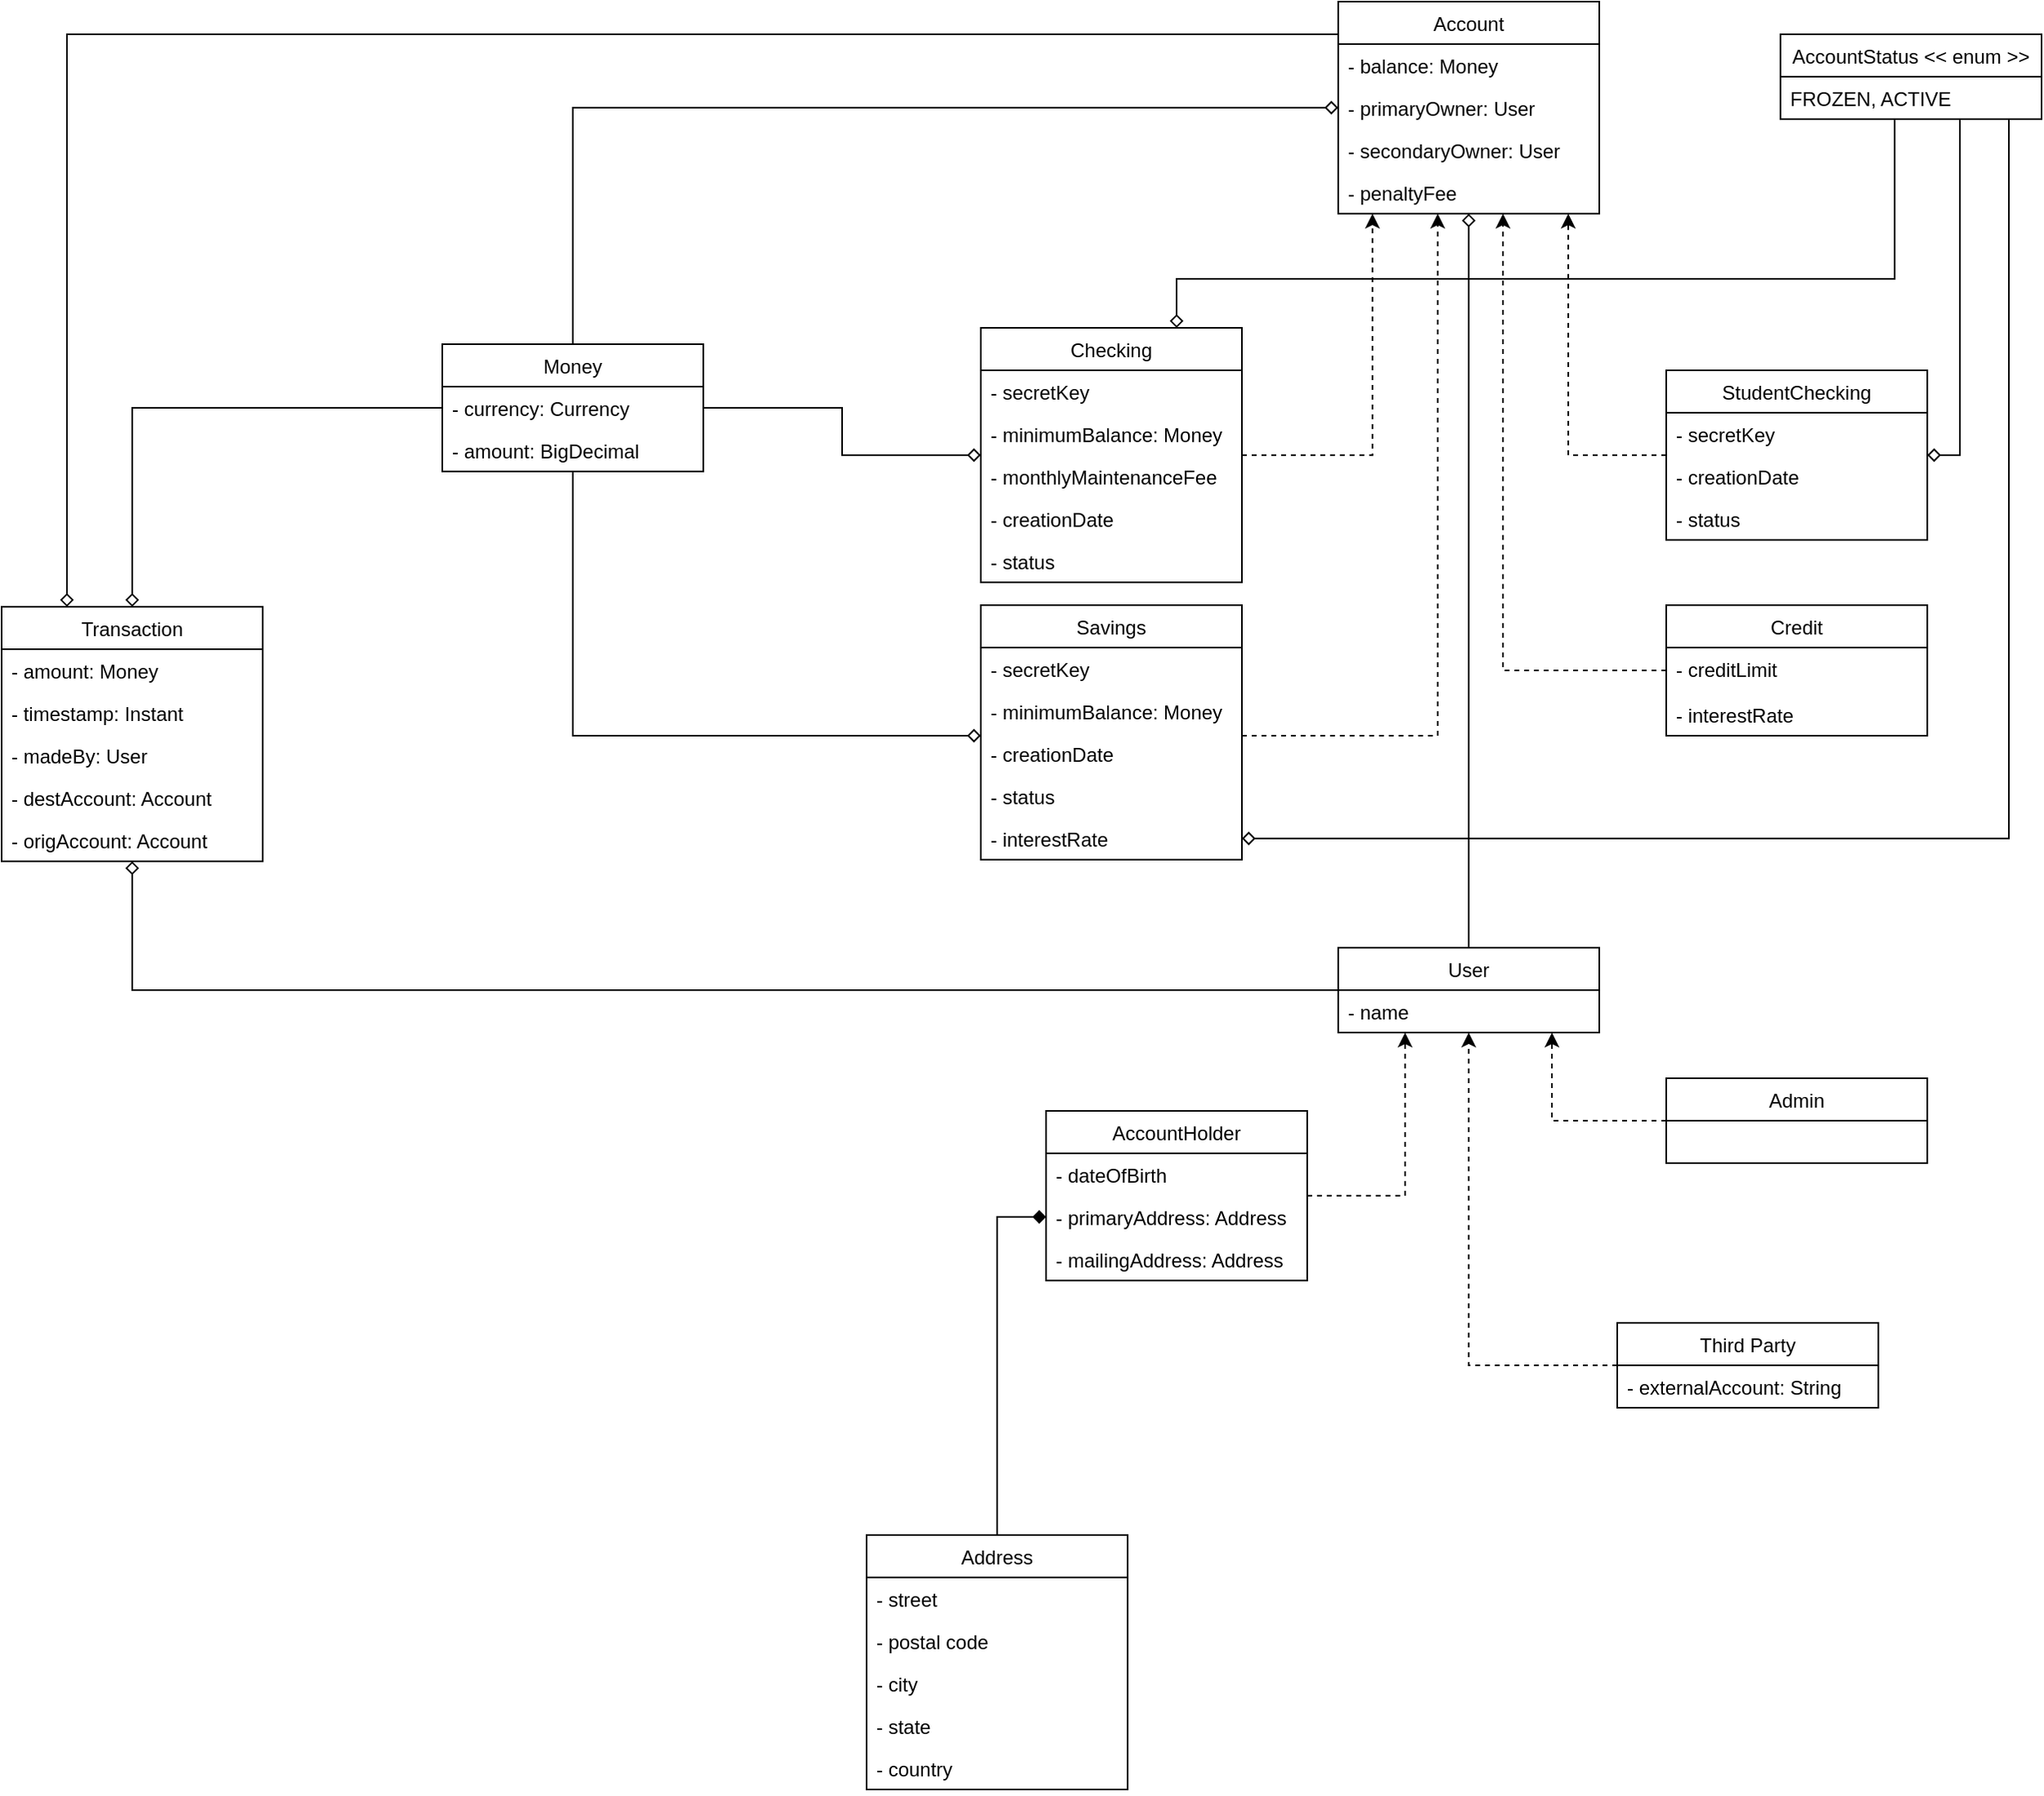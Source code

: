 <mxfile version="20.2.8" type="device"><diagram id="Sgf1eEQoOjnaAbqmSDl3" name="Página-1"><mxGraphModel dx="2626" dy="1212" grid="1" gridSize="10" guides="1" tooltips="1" connect="1" arrows="1" fold="1" page="1" pageScale="1" pageWidth="827" pageHeight="1169" math="0" shadow="0"><root><mxCell id="0"/><mxCell id="1" parent="0"/><mxCell id="IOCd3JjTxtFxD8QaHJHm-75" style="edgeStyle=orthogonalEdgeStyle;rounded=0;orthogonalLoop=1;jettySize=auto;html=1;dashed=1;" edge="1" parent="1" source="IOCd3JjTxtFxD8QaHJHm-8" target="IOCd3JjTxtFxD8QaHJHm-67"><mxGeometry relative="1" as="geometry"><Array as="points"><mxPoint x="320" y="308"/></Array></mxGeometry></mxCell><mxCell id="IOCd3JjTxtFxD8QaHJHm-8" value="Checking" style="swimlane;fontStyle=0;childLayout=stackLayout;horizontal=1;startSize=26;fillColor=none;horizontalStack=0;resizeParent=1;resizeParentMax=0;resizeLast=0;collapsible=1;marginBottom=0;" vertex="1" parent="1"><mxGeometry x="80" y="230" width="160" height="156" as="geometry"/></mxCell><mxCell id="IOCd3JjTxtFxD8QaHJHm-10" value="- secretKey" style="text;strokeColor=none;fillColor=none;align=left;verticalAlign=top;spacingLeft=4;spacingRight=4;overflow=hidden;rotatable=0;points=[[0,0.5],[1,0.5]];portConstraint=eastwest;" vertex="1" parent="IOCd3JjTxtFxD8QaHJHm-8"><mxGeometry y="26" width="160" height="26" as="geometry"/></mxCell><mxCell id="IOCd3JjTxtFxD8QaHJHm-25" value="- minimumBalance: Money" style="text;strokeColor=none;fillColor=none;align=left;verticalAlign=top;spacingLeft=4;spacingRight=4;overflow=hidden;rotatable=0;points=[[0,0.5],[1,0.5]];portConstraint=eastwest;" vertex="1" parent="IOCd3JjTxtFxD8QaHJHm-8"><mxGeometry y="52" width="160" height="26" as="geometry"/></mxCell><mxCell id="IOCd3JjTxtFxD8QaHJHm-27" value="- monthlyMaintenanceFee" style="text;strokeColor=none;fillColor=none;align=left;verticalAlign=top;spacingLeft=4;spacingRight=4;overflow=hidden;rotatable=0;points=[[0,0.5],[1,0.5]];portConstraint=eastwest;" vertex="1" parent="IOCd3JjTxtFxD8QaHJHm-8"><mxGeometry y="78" width="160" height="26" as="geometry"/></mxCell><mxCell id="IOCd3JjTxtFxD8QaHJHm-28" value="- creationDate" style="text;strokeColor=none;fillColor=none;align=left;verticalAlign=top;spacingLeft=4;spacingRight=4;overflow=hidden;rotatable=0;points=[[0,0.5],[1,0.5]];portConstraint=eastwest;" vertex="1" parent="IOCd3JjTxtFxD8QaHJHm-8"><mxGeometry y="104" width="160" height="26" as="geometry"/></mxCell><mxCell id="IOCd3JjTxtFxD8QaHJHm-29" value="- status" style="text;strokeColor=none;fillColor=none;align=left;verticalAlign=top;spacingLeft=4;spacingRight=4;overflow=hidden;rotatable=0;points=[[0,0.5],[1,0.5]];portConstraint=eastwest;" vertex="1" parent="IOCd3JjTxtFxD8QaHJHm-8"><mxGeometry y="130" width="160" height="26" as="geometry"/></mxCell><mxCell id="IOCd3JjTxtFxD8QaHJHm-78" style="edgeStyle=orthogonalEdgeStyle;rounded=0;orthogonalLoop=1;jettySize=auto;html=1;dashed=1;" edge="1" parent="1" source="IOCd3JjTxtFxD8QaHJHm-30" target="IOCd3JjTxtFxD8QaHJHm-67"><mxGeometry relative="1" as="geometry"><Array as="points"><mxPoint x="440" y="308"/></Array></mxGeometry></mxCell><mxCell id="IOCd3JjTxtFxD8QaHJHm-30" value="StudentChecking" style="swimlane;fontStyle=0;childLayout=stackLayout;horizontal=1;startSize=26;fillColor=none;horizontalStack=0;resizeParent=1;resizeParentMax=0;resizeLast=0;collapsible=1;marginBottom=0;" vertex="1" parent="1"><mxGeometry x="500" y="256" width="160" height="104" as="geometry"/></mxCell><mxCell id="IOCd3JjTxtFxD8QaHJHm-32" value="- secretKey" style="text;strokeColor=none;fillColor=none;align=left;verticalAlign=top;spacingLeft=4;spacingRight=4;overflow=hidden;rotatable=0;points=[[0,0.5],[1,0.5]];portConstraint=eastwest;" vertex="1" parent="IOCd3JjTxtFxD8QaHJHm-30"><mxGeometry y="26" width="160" height="26" as="geometry"/></mxCell><mxCell id="IOCd3JjTxtFxD8QaHJHm-38" value="- creationDate" style="text;strokeColor=none;fillColor=none;align=left;verticalAlign=top;spacingLeft=4;spacingRight=4;overflow=hidden;rotatable=0;points=[[0,0.5],[1,0.5]];portConstraint=eastwest;" vertex="1" parent="IOCd3JjTxtFxD8QaHJHm-30"><mxGeometry y="52" width="160" height="26" as="geometry"/></mxCell><mxCell id="IOCd3JjTxtFxD8QaHJHm-39" value="- status" style="text;strokeColor=none;fillColor=none;align=left;verticalAlign=top;spacingLeft=4;spacingRight=4;overflow=hidden;rotatable=0;points=[[0,0.5],[1,0.5]];portConstraint=eastwest;" vertex="1" parent="IOCd3JjTxtFxD8QaHJHm-30"><mxGeometry y="78" width="160" height="26" as="geometry"/></mxCell><mxCell id="IOCd3JjTxtFxD8QaHJHm-76" style="edgeStyle=orthogonalEdgeStyle;rounded=0;orthogonalLoop=1;jettySize=auto;html=1;dashed=1;" edge="1" parent="1" source="IOCd3JjTxtFxD8QaHJHm-48" target="IOCd3JjTxtFxD8QaHJHm-67"><mxGeometry relative="1" as="geometry"><Array as="points"><mxPoint x="360" y="480"/></Array></mxGeometry></mxCell><mxCell id="IOCd3JjTxtFxD8QaHJHm-48" value="Savings" style="swimlane;fontStyle=0;childLayout=stackLayout;horizontal=1;startSize=26;fillColor=none;horizontalStack=0;resizeParent=1;resizeParentMax=0;resizeLast=0;collapsible=1;marginBottom=0;" vertex="1" parent="1"><mxGeometry x="80" y="400" width="160" height="156" as="geometry"/></mxCell><mxCell id="IOCd3JjTxtFxD8QaHJHm-50" value="- secretKey" style="text;strokeColor=none;fillColor=none;align=left;verticalAlign=top;spacingLeft=4;spacingRight=4;overflow=hidden;rotatable=0;points=[[0,0.5],[1,0.5]];portConstraint=eastwest;" vertex="1" parent="IOCd3JjTxtFxD8QaHJHm-48"><mxGeometry y="26" width="160" height="26" as="geometry"/></mxCell><mxCell id="IOCd3JjTxtFxD8QaHJHm-53" value="- minimumBalance: Money" style="text;strokeColor=none;fillColor=none;align=left;verticalAlign=top;spacingLeft=4;spacingRight=4;overflow=hidden;rotatable=0;points=[[0,0.5],[1,0.5]];portConstraint=eastwest;" vertex="1" parent="IOCd3JjTxtFxD8QaHJHm-48"><mxGeometry y="52" width="160" height="26" as="geometry"/></mxCell><mxCell id="IOCd3JjTxtFxD8QaHJHm-56" value="- creationDate" style="text;strokeColor=none;fillColor=none;align=left;verticalAlign=top;spacingLeft=4;spacingRight=4;overflow=hidden;rotatable=0;points=[[0,0.5],[1,0.5]];portConstraint=eastwest;" vertex="1" parent="IOCd3JjTxtFxD8QaHJHm-48"><mxGeometry y="78" width="160" height="26" as="geometry"/></mxCell><mxCell id="IOCd3JjTxtFxD8QaHJHm-57" value="- status" style="text;strokeColor=none;fillColor=none;align=left;verticalAlign=top;spacingLeft=4;spacingRight=4;overflow=hidden;rotatable=0;points=[[0,0.5],[1,0.5]];portConstraint=eastwest;" vertex="1" parent="IOCd3JjTxtFxD8QaHJHm-48"><mxGeometry y="104" width="160" height="26" as="geometry"/></mxCell><mxCell id="IOCd3JjTxtFxD8QaHJHm-58" value="- interestRate" style="text;strokeColor=none;fillColor=none;align=left;verticalAlign=top;spacingLeft=4;spacingRight=4;overflow=hidden;rotatable=0;points=[[0,0.5],[1,0.5]];portConstraint=eastwest;" vertex="1" parent="IOCd3JjTxtFxD8QaHJHm-48"><mxGeometry y="130" width="160" height="26" as="geometry"/></mxCell><mxCell id="IOCd3JjTxtFxD8QaHJHm-77" style="edgeStyle=orthogonalEdgeStyle;rounded=0;orthogonalLoop=1;jettySize=auto;html=1;dashed=1;" edge="1" parent="1" source="IOCd3JjTxtFxD8QaHJHm-59" target="IOCd3JjTxtFxD8QaHJHm-67"><mxGeometry relative="1" as="geometry"><Array as="points"><mxPoint x="400" y="440"/></Array></mxGeometry></mxCell><mxCell id="IOCd3JjTxtFxD8QaHJHm-59" value="Credit" style="swimlane;fontStyle=0;childLayout=stackLayout;horizontal=1;startSize=26;fillColor=none;horizontalStack=0;resizeParent=1;resizeParentMax=0;resizeLast=0;collapsible=1;marginBottom=0;" vertex="1" parent="1"><mxGeometry x="500" y="400" width="160" height="80" as="geometry"/></mxCell><mxCell id="IOCd3JjTxtFxD8QaHJHm-65" value="- creditLimit" style="text;strokeColor=none;fillColor=none;align=left;verticalAlign=top;spacingLeft=4;spacingRight=4;overflow=hidden;rotatable=0;points=[[0,0.5],[1,0.5]];portConstraint=eastwest;" vertex="1" parent="IOCd3JjTxtFxD8QaHJHm-59"><mxGeometry y="26" width="160" height="28" as="geometry"/></mxCell><mxCell id="IOCd3JjTxtFxD8QaHJHm-66" value="- interestRate" style="text;strokeColor=none;fillColor=none;align=left;verticalAlign=top;spacingLeft=4;spacingRight=4;overflow=hidden;rotatable=0;points=[[0,0.5],[1,0.5]];portConstraint=eastwest;" vertex="1" parent="IOCd3JjTxtFxD8QaHJHm-59"><mxGeometry y="54" width="160" height="26" as="geometry"/></mxCell><mxCell id="IOCd3JjTxtFxD8QaHJHm-125" style="edgeStyle=orthogonalEdgeStyle;rounded=0;orthogonalLoop=1;jettySize=auto;html=1;entryX=0.25;entryY=0;entryDx=0;entryDy=0;endArrow=diamond;endFill=0;" edge="1" parent="1" source="IOCd3JjTxtFxD8QaHJHm-67" target="IOCd3JjTxtFxD8QaHJHm-116"><mxGeometry relative="1" as="geometry"><Array as="points"><mxPoint x="-480" y="50"/></Array></mxGeometry></mxCell><mxCell id="IOCd3JjTxtFxD8QaHJHm-67" value="Account" style="swimlane;fontStyle=0;childLayout=stackLayout;horizontal=1;startSize=26;fillColor=none;horizontalStack=0;resizeParent=1;resizeParentMax=0;resizeLast=0;collapsible=1;marginBottom=0;" vertex="1" parent="1"><mxGeometry x="299" y="30" width="160" height="130" as="geometry"/></mxCell><mxCell id="IOCd3JjTxtFxD8QaHJHm-68" value="- balance: Money" style="text;strokeColor=none;fillColor=none;align=left;verticalAlign=top;spacingLeft=4;spacingRight=4;overflow=hidden;rotatable=0;points=[[0,0.5],[1,0.5]];portConstraint=eastwest;" vertex="1" parent="IOCd3JjTxtFxD8QaHJHm-67"><mxGeometry y="26" width="160" height="26" as="geometry"/></mxCell><mxCell id="IOCd3JjTxtFxD8QaHJHm-69" value="- primaryOwner: User" style="text;strokeColor=none;fillColor=none;align=left;verticalAlign=top;spacingLeft=4;spacingRight=4;overflow=hidden;rotatable=0;points=[[0,0.5],[1,0.5]];portConstraint=eastwest;" vertex="1" parent="IOCd3JjTxtFxD8QaHJHm-67"><mxGeometry y="52" width="160" height="26" as="geometry"/></mxCell><mxCell id="IOCd3JjTxtFxD8QaHJHm-70" value="- secondaryOwner: User" style="text;strokeColor=none;fillColor=none;align=left;verticalAlign=top;spacingLeft=4;spacingRight=4;overflow=hidden;rotatable=0;points=[[0,0.5],[1,0.5]];portConstraint=eastwest;" vertex="1" parent="IOCd3JjTxtFxD8QaHJHm-67"><mxGeometry y="78" width="160" height="26" as="geometry"/></mxCell><mxCell id="IOCd3JjTxtFxD8QaHJHm-73" value="- penaltyFee" style="text;strokeColor=none;fillColor=none;align=left;verticalAlign=top;spacingLeft=4;spacingRight=4;overflow=hidden;rotatable=0;points=[[0,0.5],[1,0.5]];portConstraint=eastwest;" vertex="1" parent="IOCd3JjTxtFxD8QaHJHm-67"><mxGeometry y="104" width="160" height="26" as="geometry"/></mxCell><mxCell id="IOCd3JjTxtFxD8QaHJHm-107" style="edgeStyle=orthogonalEdgeStyle;rounded=0;orthogonalLoop=1;jettySize=auto;html=1;endArrow=diamond;endFill=0;" edge="1" parent="1" source="IOCd3JjTxtFxD8QaHJHm-79" target="IOCd3JjTxtFxD8QaHJHm-67"><mxGeometry relative="1" as="geometry"/></mxCell><mxCell id="IOCd3JjTxtFxD8QaHJHm-140" style="edgeStyle=orthogonalEdgeStyle;rounded=0;orthogonalLoop=1;jettySize=auto;html=1;endArrow=diamond;endFill=0;" edge="1" parent="1" source="IOCd3JjTxtFxD8QaHJHm-79" target="IOCd3JjTxtFxD8QaHJHm-116"><mxGeometry relative="1" as="geometry"/></mxCell><mxCell id="IOCd3JjTxtFxD8QaHJHm-79" value="User" style="swimlane;fontStyle=0;childLayout=stackLayout;horizontal=1;startSize=26;fillColor=none;horizontalStack=0;resizeParent=1;resizeParentMax=0;resizeLast=0;collapsible=1;marginBottom=0;" vertex="1" parent="1"><mxGeometry x="299" y="610" width="160" height="52" as="geometry"/></mxCell><mxCell id="IOCd3JjTxtFxD8QaHJHm-87" value="- name" style="text;strokeColor=none;fillColor=none;align=left;verticalAlign=top;spacingLeft=4;spacingRight=4;overflow=hidden;rotatable=0;points=[[0,0.5],[1,0.5]];portConstraint=eastwest;" vertex="1" parent="IOCd3JjTxtFxD8QaHJHm-79"><mxGeometry y="26" width="160" height="26" as="geometry"/></mxCell><mxCell id="IOCd3JjTxtFxD8QaHJHm-96" style="edgeStyle=orthogonalEdgeStyle;rounded=0;orthogonalLoop=1;jettySize=auto;html=1;endArrow=classic;endFill=1;dashed=1;" edge="1" parent="1" source="IOCd3JjTxtFxD8QaHJHm-88" target="IOCd3JjTxtFxD8QaHJHm-79"><mxGeometry relative="1" as="geometry"><Array as="points"><mxPoint x="340" y="762"/></Array></mxGeometry></mxCell><mxCell id="IOCd3JjTxtFxD8QaHJHm-88" value="AccountHolder" style="swimlane;fontStyle=0;childLayout=stackLayout;horizontal=1;startSize=26;fillColor=none;horizontalStack=0;resizeParent=1;resizeParentMax=0;resizeLast=0;collapsible=1;marginBottom=0;" vertex="1" parent="1"><mxGeometry x="120" y="710" width="160" height="104" as="geometry"/></mxCell><mxCell id="IOCd3JjTxtFxD8QaHJHm-89" value="- dateOfBirth" style="text;strokeColor=none;fillColor=none;align=left;verticalAlign=top;spacingLeft=4;spacingRight=4;overflow=hidden;rotatable=0;points=[[0,0.5],[1,0.5]];portConstraint=eastwest;" vertex="1" parent="IOCd3JjTxtFxD8QaHJHm-88"><mxGeometry y="26" width="160" height="26" as="geometry"/></mxCell><mxCell id="IOCd3JjTxtFxD8QaHJHm-90" value="- primaryAddress: Address" style="text;strokeColor=none;fillColor=none;align=left;verticalAlign=top;spacingLeft=4;spacingRight=4;overflow=hidden;rotatable=0;points=[[0,0.5],[1,0.5]];portConstraint=eastwest;" vertex="1" parent="IOCd3JjTxtFxD8QaHJHm-88"><mxGeometry y="52" width="160" height="26" as="geometry"/></mxCell><mxCell id="IOCd3JjTxtFxD8QaHJHm-91" value="- mailingAddress: Address" style="text;strokeColor=none;fillColor=none;align=left;verticalAlign=top;spacingLeft=4;spacingRight=4;overflow=hidden;rotatable=0;points=[[0,0.5],[1,0.5]];portConstraint=eastwest;" vertex="1" parent="IOCd3JjTxtFxD8QaHJHm-88"><mxGeometry y="78" width="160" height="26" as="geometry"/></mxCell><mxCell id="IOCd3JjTxtFxD8QaHJHm-94" style="edgeStyle=orthogonalEdgeStyle;rounded=0;orthogonalLoop=1;jettySize=auto;html=1;entryX=0;entryY=0.5;entryDx=0;entryDy=0;endArrow=diamond;endFill=1;" edge="1" parent="1" source="IOCd3JjTxtFxD8QaHJHm-92" target="IOCd3JjTxtFxD8QaHJHm-90"><mxGeometry relative="1" as="geometry"/></mxCell><mxCell id="IOCd3JjTxtFxD8QaHJHm-92" value="Address" style="swimlane;fontStyle=0;childLayout=stackLayout;horizontal=1;startSize=26;fillColor=none;horizontalStack=0;resizeParent=1;resizeParentMax=0;resizeLast=0;collapsible=1;marginBottom=0;" vertex="1" parent="1"><mxGeometry x="10" y="970" width="160" height="156" as="geometry"/></mxCell><mxCell id="IOCd3JjTxtFxD8QaHJHm-93" value="- street" style="text;strokeColor=none;fillColor=none;align=left;verticalAlign=top;spacingLeft=4;spacingRight=4;overflow=hidden;rotatable=0;points=[[0,0.5],[1,0.5]];portConstraint=eastwest;" vertex="1" parent="IOCd3JjTxtFxD8QaHJHm-92"><mxGeometry y="26" width="160" height="26" as="geometry"/></mxCell><mxCell id="IOCd3JjTxtFxD8QaHJHm-103" value="- postal code" style="text;strokeColor=none;fillColor=none;align=left;verticalAlign=top;spacingLeft=4;spacingRight=4;overflow=hidden;rotatable=0;points=[[0,0.5],[1,0.5]];portConstraint=eastwest;" vertex="1" parent="IOCd3JjTxtFxD8QaHJHm-92"><mxGeometry y="52" width="160" height="26" as="geometry"/></mxCell><mxCell id="IOCd3JjTxtFxD8QaHJHm-104" value="- city" style="text;strokeColor=none;fillColor=none;align=left;verticalAlign=top;spacingLeft=4;spacingRight=4;overflow=hidden;rotatable=0;points=[[0,0.5],[1,0.5]];portConstraint=eastwest;" vertex="1" parent="IOCd3JjTxtFxD8QaHJHm-92"><mxGeometry y="78" width="160" height="26" as="geometry"/></mxCell><mxCell id="IOCd3JjTxtFxD8QaHJHm-105" value="- state" style="text;strokeColor=none;fillColor=none;align=left;verticalAlign=top;spacingLeft=4;spacingRight=4;overflow=hidden;rotatable=0;points=[[0,0.5],[1,0.5]];portConstraint=eastwest;" vertex="1" parent="IOCd3JjTxtFxD8QaHJHm-92"><mxGeometry y="104" width="160" height="26" as="geometry"/></mxCell><mxCell id="IOCd3JjTxtFxD8QaHJHm-106" value="- country" style="text;strokeColor=none;fillColor=none;align=left;verticalAlign=top;spacingLeft=4;spacingRight=4;overflow=hidden;rotatable=0;points=[[0,0.5],[1,0.5]];portConstraint=eastwest;" vertex="1" parent="IOCd3JjTxtFxD8QaHJHm-92"><mxGeometry y="130" width="160" height="26" as="geometry"/></mxCell><mxCell id="IOCd3JjTxtFxD8QaHJHm-99" style="edgeStyle=orthogonalEdgeStyle;rounded=0;orthogonalLoop=1;jettySize=auto;html=1;dashed=1;endArrow=classic;endFill=1;" edge="1" parent="1" source="IOCd3JjTxtFxD8QaHJHm-97" target="IOCd3JjTxtFxD8QaHJHm-79"><mxGeometry relative="1" as="geometry"><Array as="points"><mxPoint x="430" y="716"/></Array></mxGeometry></mxCell><mxCell id="IOCd3JjTxtFxD8QaHJHm-97" value="Admin" style="swimlane;fontStyle=0;childLayout=stackLayout;horizontal=1;startSize=26;fillColor=none;horizontalStack=0;resizeParent=1;resizeParentMax=0;resizeLast=0;collapsible=1;marginBottom=0;" vertex="1" parent="1"><mxGeometry x="500" y="690" width="160" height="52" as="geometry"/></mxCell><mxCell id="IOCd3JjTxtFxD8QaHJHm-101" style="edgeStyle=orthogonalEdgeStyle;rounded=0;orthogonalLoop=1;jettySize=auto;html=1;dashed=1;endArrow=classic;endFill=1;" edge="1" parent="1" source="IOCd3JjTxtFxD8QaHJHm-100" target="IOCd3JjTxtFxD8QaHJHm-79"><mxGeometry relative="1" as="geometry"/></mxCell><mxCell id="IOCd3JjTxtFxD8QaHJHm-100" value="Third Party" style="swimlane;fontStyle=0;childLayout=stackLayout;horizontal=1;startSize=26;fillColor=none;horizontalStack=0;resizeParent=1;resizeParentMax=0;resizeLast=0;collapsible=1;marginBottom=0;" vertex="1" parent="1"><mxGeometry x="470" y="840" width="160" height="52" as="geometry"/></mxCell><mxCell id="IOCd3JjTxtFxD8QaHJHm-102" value="- externalAccount: String" style="text;strokeColor=none;fillColor=none;align=left;verticalAlign=top;spacingLeft=4;spacingRight=4;overflow=hidden;rotatable=0;points=[[0,0.5],[1,0.5]];portConstraint=eastwest;" vertex="1" parent="IOCd3JjTxtFxD8QaHJHm-100"><mxGeometry y="26" width="160" height="26" as="geometry"/></mxCell><mxCell id="IOCd3JjTxtFxD8QaHJHm-113" style="edgeStyle=orthogonalEdgeStyle;rounded=0;orthogonalLoop=1;jettySize=auto;html=1;endArrow=diamond;endFill=0;" edge="1" parent="1" source="IOCd3JjTxtFxD8QaHJHm-108" target="IOCd3JjTxtFxD8QaHJHm-8"><mxGeometry relative="1" as="geometry"/></mxCell><mxCell id="IOCd3JjTxtFxD8QaHJHm-114" style="edgeStyle=orthogonalEdgeStyle;rounded=0;orthogonalLoop=1;jettySize=auto;html=1;endArrow=diamond;endFill=0;" edge="1" parent="1" source="IOCd3JjTxtFxD8QaHJHm-108" target="IOCd3JjTxtFxD8QaHJHm-48"><mxGeometry relative="1" as="geometry"><Array as="points"><mxPoint x="-170" y="480"/></Array></mxGeometry></mxCell><mxCell id="IOCd3JjTxtFxD8QaHJHm-115" style="edgeStyle=orthogonalEdgeStyle;rounded=0;orthogonalLoop=1;jettySize=auto;html=1;endArrow=diamond;endFill=0;" edge="1" parent="1" source="IOCd3JjTxtFxD8QaHJHm-108" target="IOCd3JjTxtFxD8QaHJHm-67"><mxGeometry relative="1" as="geometry"><Array as="points"><mxPoint x="-170" y="95"/></Array></mxGeometry></mxCell><mxCell id="IOCd3JjTxtFxD8QaHJHm-124" style="edgeStyle=orthogonalEdgeStyle;rounded=0;orthogonalLoop=1;jettySize=auto;html=1;entryX=0.5;entryY=0;entryDx=0;entryDy=0;endArrow=diamond;endFill=0;" edge="1" parent="1" source="IOCd3JjTxtFxD8QaHJHm-108" target="IOCd3JjTxtFxD8QaHJHm-116"><mxGeometry relative="1" as="geometry"/></mxCell><mxCell id="IOCd3JjTxtFxD8QaHJHm-108" value="Money" style="swimlane;fontStyle=0;childLayout=stackLayout;horizontal=1;startSize=26;fillColor=none;horizontalStack=0;resizeParent=1;resizeParentMax=0;resizeLast=0;collapsible=1;marginBottom=0;" vertex="1" parent="1"><mxGeometry x="-250" y="240" width="160" height="78" as="geometry"/></mxCell><mxCell id="IOCd3JjTxtFxD8QaHJHm-109" value="- currency: Currency" style="text;strokeColor=none;fillColor=none;align=left;verticalAlign=top;spacingLeft=4;spacingRight=4;overflow=hidden;rotatable=0;points=[[0,0.5],[1,0.5]];portConstraint=eastwest;" vertex="1" parent="IOCd3JjTxtFxD8QaHJHm-108"><mxGeometry y="26" width="160" height="26" as="geometry"/></mxCell><mxCell id="IOCd3JjTxtFxD8QaHJHm-110" value="- amount: BigDecimal" style="text;strokeColor=none;fillColor=none;align=left;verticalAlign=top;spacingLeft=4;spacingRight=4;overflow=hidden;rotatable=0;points=[[0,0.5],[1,0.5]];portConstraint=eastwest;" vertex="1" parent="IOCd3JjTxtFxD8QaHJHm-108"><mxGeometry y="52" width="160" height="26" as="geometry"/></mxCell><mxCell id="IOCd3JjTxtFxD8QaHJHm-116" value="Transaction" style="swimlane;fontStyle=0;childLayout=stackLayout;horizontal=1;startSize=26;fillColor=none;horizontalStack=0;resizeParent=1;resizeParentMax=0;resizeLast=0;collapsible=1;marginBottom=0;" vertex="1" parent="1"><mxGeometry x="-520" y="401" width="160" height="156" as="geometry"/></mxCell><mxCell id="IOCd3JjTxtFxD8QaHJHm-117" value="- amount: Money" style="text;strokeColor=none;fillColor=none;align=left;verticalAlign=top;spacingLeft=4;spacingRight=4;overflow=hidden;rotatable=0;points=[[0,0.5],[1,0.5]];portConstraint=eastwest;" vertex="1" parent="IOCd3JjTxtFxD8QaHJHm-116"><mxGeometry y="26" width="160" height="26" as="geometry"/></mxCell><mxCell id="IOCd3JjTxtFxD8QaHJHm-119" value="- timestamp: Instant" style="text;strokeColor=none;fillColor=none;align=left;verticalAlign=top;spacingLeft=4;spacingRight=4;overflow=hidden;rotatable=0;points=[[0,0.5],[1,0.5]];portConstraint=eastwest;" vertex="1" parent="IOCd3JjTxtFxD8QaHJHm-116"><mxGeometry y="52" width="160" height="26" as="geometry"/></mxCell><mxCell id="IOCd3JjTxtFxD8QaHJHm-120" value="- madeBy: User" style="text;strokeColor=none;fillColor=none;align=left;verticalAlign=top;spacingLeft=4;spacingRight=4;overflow=hidden;rotatable=0;points=[[0,0.5],[1,0.5]];portConstraint=eastwest;" vertex="1" parent="IOCd3JjTxtFxD8QaHJHm-116"><mxGeometry y="78" width="160" height="26" as="geometry"/></mxCell><mxCell id="IOCd3JjTxtFxD8QaHJHm-121" value="- destAccount: Account" style="text;strokeColor=none;fillColor=none;align=left;verticalAlign=top;spacingLeft=4;spacingRight=4;overflow=hidden;rotatable=0;points=[[0,0.5],[1,0.5]];portConstraint=eastwest;" vertex="1" parent="IOCd3JjTxtFxD8QaHJHm-116"><mxGeometry y="104" width="160" height="26" as="geometry"/></mxCell><mxCell id="IOCd3JjTxtFxD8QaHJHm-123" value="- origAccount: Account" style="text;strokeColor=none;fillColor=none;align=left;verticalAlign=top;spacingLeft=4;spacingRight=4;overflow=hidden;rotatable=0;points=[[0,0.5],[1,0.5]];portConstraint=eastwest;" vertex="1" parent="IOCd3JjTxtFxD8QaHJHm-116"><mxGeometry y="130" width="160" height="26" as="geometry"/></mxCell><mxCell id="IOCd3JjTxtFxD8QaHJHm-137" style="edgeStyle=orthogonalEdgeStyle;rounded=0;orthogonalLoop=1;jettySize=auto;html=1;entryX=1;entryY=0.5;entryDx=0;entryDy=0;endArrow=diamond;endFill=0;" edge="1" parent="1" source="IOCd3JjTxtFxD8QaHJHm-129" target="IOCd3JjTxtFxD8QaHJHm-58"><mxGeometry relative="1" as="geometry"><Array as="points"><mxPoint x="710" y="543"/></Array></mxGeometry></mxCell><mxCell id="IOCd3JjTxtFxD8QaHJHm-138" style="edgeStyle=orthogonalEdgeStyle;rounded=0;orthogonalLoop=1;jettySize=auto;html=1;endArrow=diamond;endFill=0;" edge="1" parent="1" source="IOCd3JjTxtFxD8QaHJHm-129" target="IOCd3JjTxtFxD8QaHJHm-30"><mxGeometry relative="1" as="geometry"><Array as="points"><mxPoint x="680" y="308"/></Array></mxGeometry></mxCell><mxCell id="IOCd3JjTxtFxD8QaHJHm-129" value="AccountStatus &lt;&lt; enum &gt;&gt;" style="swimlane;fontStyle=0;childLayout=stackLayout;horizontal=1;startSize=26;fillColor=none;horizontalStack=0;resizeParent=1;resizeParentMax=0;resizeLast=0;collapsible=1;marginBottom=0;" vertex="1" parent="1"><mxGeometry x="570" y="50" width="160" height="52" as="geometry"/></mxCell><mxCell id="IOCd3JjTxtFxD8QaHJHm-130" value="FROZEN, ACTIVE" style="text;strokeColor=none;fillColor=none;align=left;verticalAlign=top;spacingLeft=4;spacingRight=4;overflow=hidden;rotatable=0;points=[[0,0.5],[1,0.5]];portConstraint=eastwest;" vertex="1" parent="IOCd3JjTxtFxD8QaHJHm-129"><mxGeometry y="26" width="160" height="26" as="geometry"/></mxCell><mxCell id="IOCd3JjTxtFxD8QaHJHm-136" style="edgeStyle=orthogonalEdgeStyle;rounded=0;orthogonalLoop=1;jettySize=auto;html=1;entryX=0.75;entryY=0;entryDx=0;entryDy=0;endArrow=diamond;endFill=0;" edge="1" parent="1" source="IOCd3JjTxtFxD8QaHJHm-130" target="IOCd3JjTxtFxD8QaHJHm-8"><mxGeometry relative="1" as="geometry"><Array as="points"><mxPoint x="640" y="200"/><mxPoint x="200" y="200"/></Array></mxGeometry></mxCell></root></mxGraphModel></diagram></mxfile>